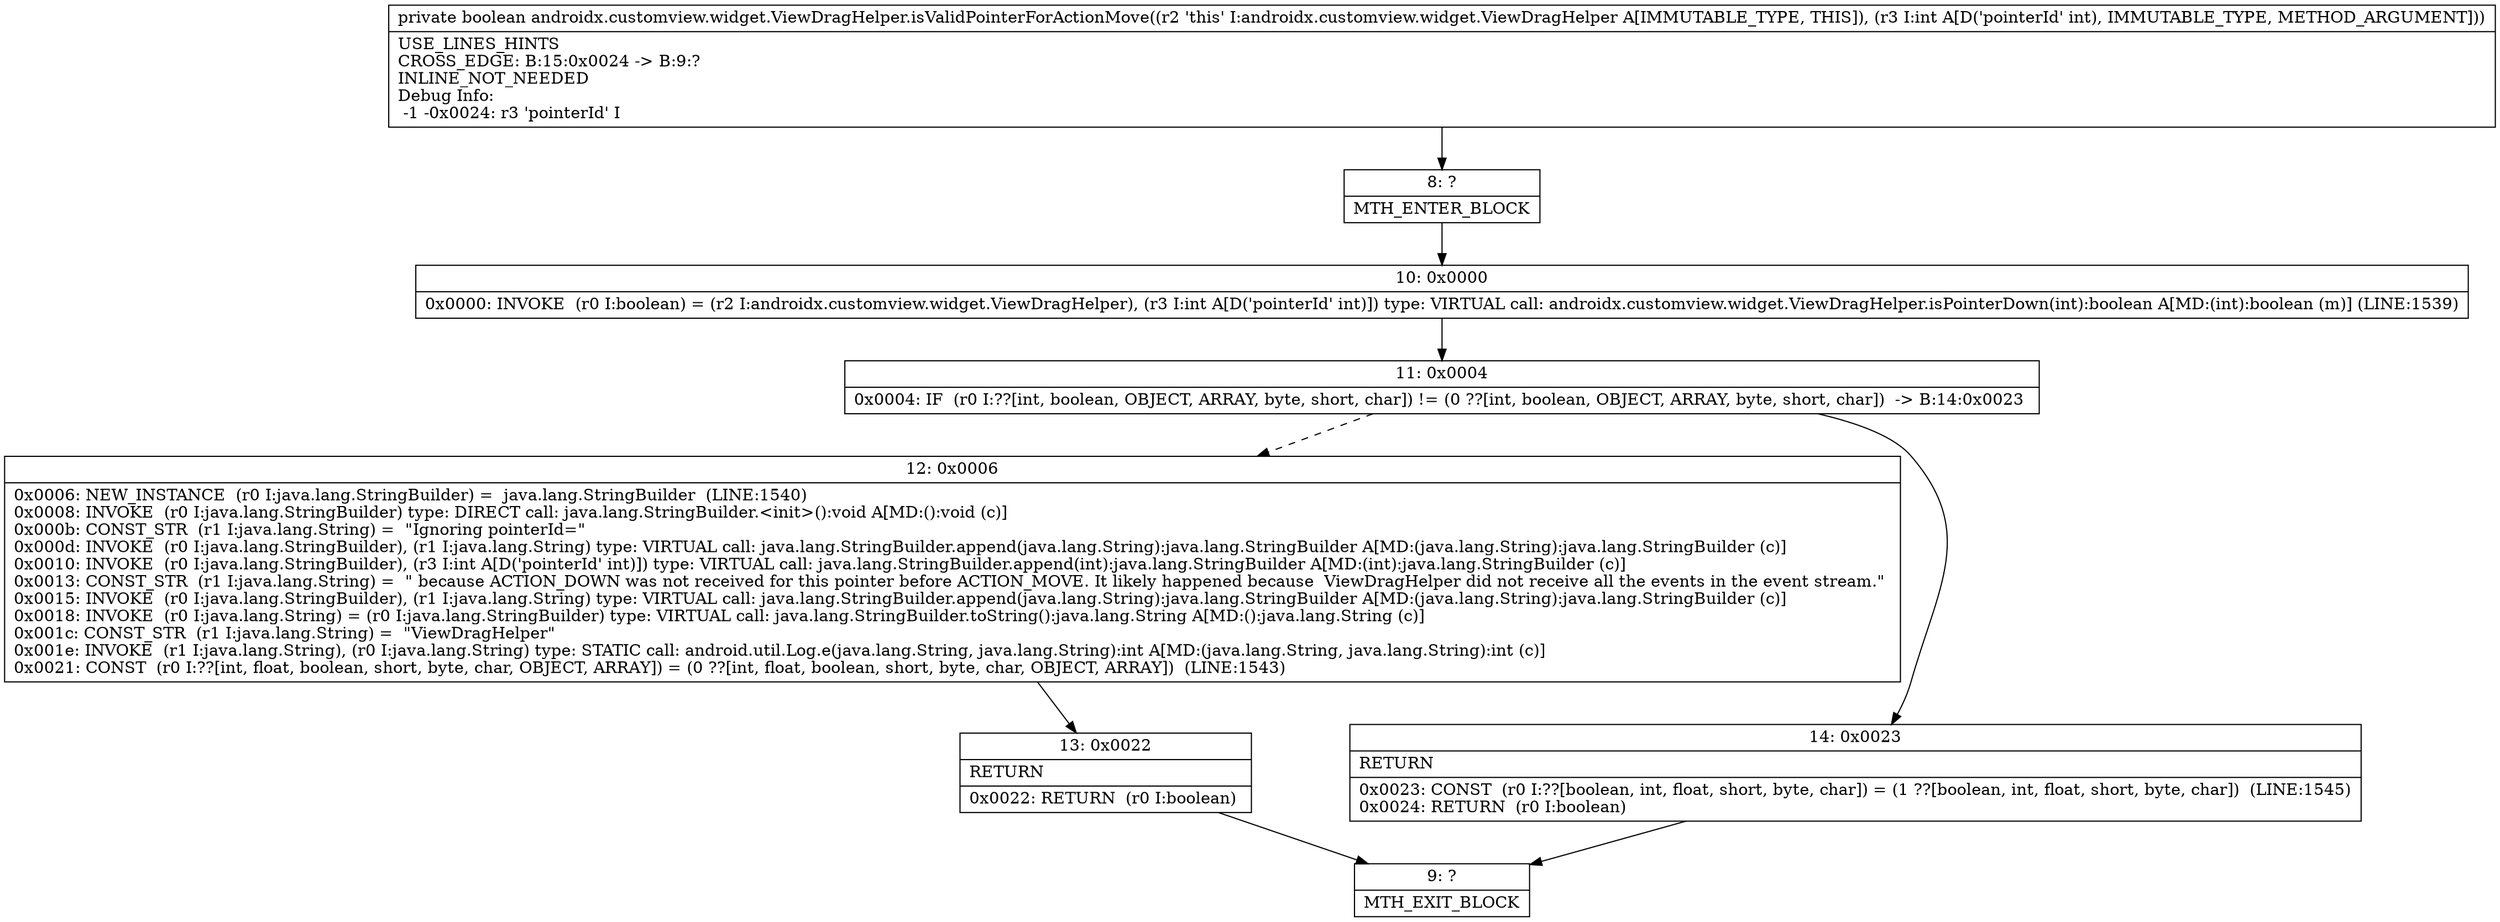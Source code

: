 digraph "CFG forandroidx.customview.widget.ViewDragHelper.isValidPointerForActionMove(I)Z" {
Node_8 [shape=record,label="{8\:\ ?|MTH_ENTER_BLOCK\l}"];
Node_10 [shape=record,label="{10\:\ 0x0000|0x0000: INVOKE  (r0 I:boolean) = (r2 I:androidx.customview.widget.ViewDragHelper), (r3 I:int A[D('pointerId' int)]) type: VIRTUAL call: androidx.customview.widget.ViewDragHelper.isPointerDown(int):boolean A[MD:(int):boolean (m)] (LINE:1539)\l}"];
Node_11 [shape=record,label="{11\:\ 0x0004|0x0004: IF  (r0 I:??[int, boolean, OBJECT, ARRAY, byte, short, char]) != (0 ??[int, boolean, OBJECT, ARRAY, byte, short, char])  \-\> B:14:0x0023 \l}"];
Node_12 [shape=record,label="{12\:\ 0x0006|0x0006: NEW_INSTANCE  (r0 I:java.lang.StringBuilder) =  java.lang.StringBuilder  (LINE:1540)\l0x0008: INVOKE  (r0 I:java.lang.StringBuilder) type: DIRECT call: java.lang.StringBuilder.\<init\>():void A[MD:():void (c)]\l0x000b: CONST_STR  (r1 I:java.lang.String) =  \"Ignoring pointerId=\" \l0x000d: INVOKE  (r0 I:java.lang.StringBuilder), (r1 I:java.lang.String) type: VIRTUAL call: java.lang.StringBuilder.append(java.lang.String):java.lang.StringBuilder A[MD:(java.lang.String):java.lang.StringBuilder (c)]\l0x0010: INVOKE  (r0 I:java.lang.StringBuilder), (r3 I:int A[D('pointerId' int)]) type: VIRTUAL call: java.lang.StringBuilder.append(int):java.lang.StringBuilder A[MD:(int):java.lang.StringBuilder (c)]\l0x0013: CONST_STR  (r1 I:java.lang.String) =  \" because ACTION_DOWN was not received for this pointer before ACTION_MOVE. It likely happened because  ViewDragHelper did not receive all the events in the event stream.\" \l0x0015: INVOKE  (r0 I:java.lang.StringBuilder), (r1 I:java.lang.String) type: VIRTUAL call: java.lang.StringBuilder.append(java.lang.String):java.lang.StringBuilder A[MD:(java.lang.String):java.lang.StringBuilder (c)]\l0x0018: INVOKE  (r0 I:java.lang.String) = (r0 I:java.lang.StringBuilder) type: VIRTUAL call: java.lang.StringBuilder.toString():java.lang.String A[MD:():java.lang.String (c)]\l0x001c: CONST_STR  (r1 I:java.lang.String) =  \"ViewDragHelper\" \l0x001e: INVOKE  (r1 I:java.lang.String), (r0 I:java.lang.String) type: STATIC call: android.util.Log.e(java.lang.String, java.lang.String):int A[MD:(java.lang.String, java.lang.String):int (c)]\l0x0021: CONST  (r0 I:??[int, float, boolean, short, byte, char, OBJECT, ARRAY]) = (0 ??[int, float, boolean, short, byte, char, OBJECT, ARRAY])  (LINE:1543)\l}"];
Node_13 [shape=record,label="{13\:\ 0x0022|RETURN\l|0x0022: RETURN  (r0 I:boolean) \l}"];
Node_9 [shape=record,label="{9\:\ ?|MTH_EXIT_BLOCK\l}"];
Node_14 [shape=record,label="{14\:\ 0x0023|RETURN\l|0x0023: CONST  (r0 I:??[boolean, int, float, short, byte, char]) = (1 ??[boolean, int, float, short, byte, char])  (LINE:1545)\l0x0024: RETURN  (r0 I:boolean) \l}"];
MethodNode[shape=record,label="{private boolean androidx.customview.widget.ViewDragHelper.isValidPointerForActionMove((r2 'this' I:androidx.customview.widget.ViewDragHelper A[IMMUTABLE_TYPE, THIS]), (r3 I:int A[D('pointerId' int), IMMUTABLE_TYPE, METHOD_ARGUMENT]))  | USE_LINES_HINTS\lCROSS_EDGE: B:15:0x0024 \-\> B:9:?\lINLINE_NOT_NEEDED\lDebug Info:\l  \-1 \-0x0024: r3 'pointerId' I\l}"];
MethodNode -> Node_8;Node_8 -> Node_10;
Node_10 -> Node_11;
Node_11 -> Node_12[style=dashed];
Node_11 -> Node_14;
Node_12 -> Node_13;
Node_13 -> Node_9;
Node_14 -> Node_9;
}

